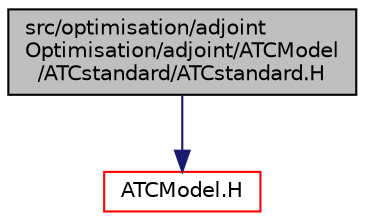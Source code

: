 digraph "src/optimisation/adjointOptimisation/adjoint/ATCModel/ATCstandard/ATCstandard.H"
{
  bgcolor="transparent";
  edge [fontname="Helvetica",fontsize="10",labelfontname="Helvetica",labelfontsize="10"];
  node [fontname="Helvetica",fontsize="10",shape=record];
  Node1 [label="src/optimisation/adjoint\lOptimisation/adjoint/ATCModel\l/ATCstandard/ATCstandard.H",height=0.2,width=0.4,color="black", fillcolor="grey75", style="filled" fontcolor="black"];
  Node1 -> Node2 [color="midnightblue",fontsize="10",style="solid",fontname="Helvetica"];
  Node2 [label="ATCModel.H",height=0.2,width=0.4,color="red",URL="$ATCModel_8H.html"];
}
